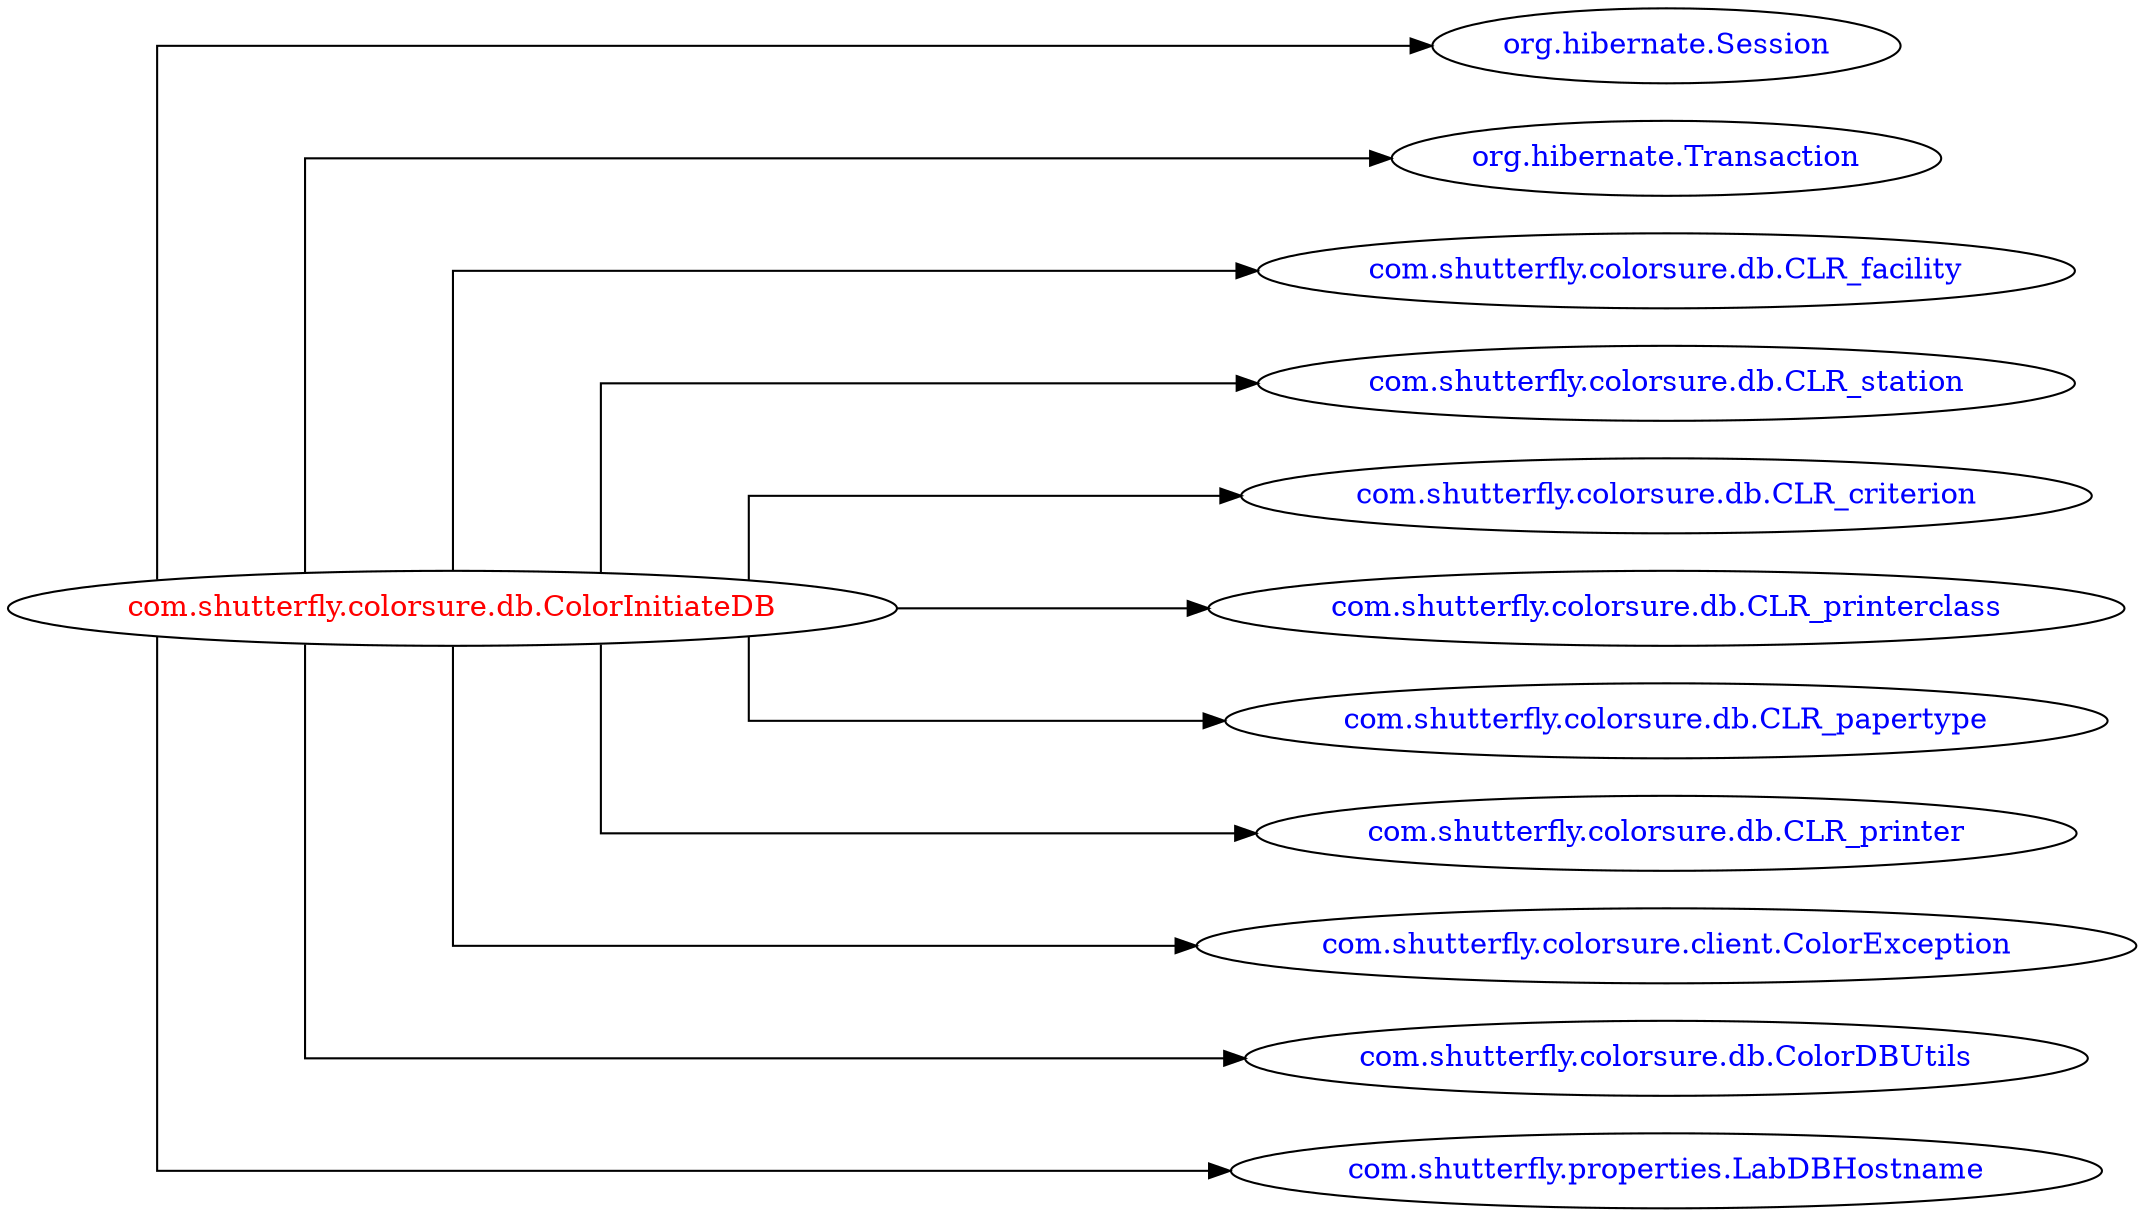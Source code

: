 digraph dependencyGraph {
 concentrate=true;
 ranksep="2.0";
 rankdir="LR"; 
 splines="ortho";
"com.shutterfly.colorsure.db.ColorInitiateDB" [fontcolor="red"];
"org.hibernate.Session" [ fontcolor="blue" ];
"com.shutterfly.colorsure.db.ColorInitiateDB"->"org.hibernate.Session";
"org.hibernate.Transaction" [ fontcolor="blue" ];
"com.shutterfly.colorsure.db.ColorInitiateDB"->"org.hibernate.Transaction";
"com.shutterfly.colorsure.db.CLR_facility" [ fontcolor="blue" ];
"com.shutterfly.colorsure.db.ColorInitiateDB"->"com.shutterfly.colorsure.db.CLR_facility";
"com.shutterfly.colorsure.db.CLR_station" [ fontcolor="blue" ];
"com.shutterfly.colorsure.db.ColorInitiateDB"->"com.shutterfly.colorsure.db.CLR_station";
"com.shutterfly.colorsure.db.CLR_criterion" [ fontcolor="blue" ];
"com.shutterfly.colorsure.db.ColorInitiateDB"->"com.shutterfly.colorsure.db.CLR_criterion";
"com.shutterfly.colorsure.db.CLR_printerclass" [ fontcolor="blue" ];
"com.shutterfly.colorsure.db.ColorInitiateDB"->"com.shutterfly.colorsure.db.CLR_printerclass";
"com.shutterfly.colorsure.db.CLR_papertype" [ fontcolor="blue" ];
"com.shutterfly.colorsure.db.ColorInitiateDB"->"com.shutterfly.colorsure.db.CLR_papertype";
"com.shutterfly.colorsure.db.CLR_printer" [ fontcolor="blue" ];
"com.shutterfly.colorsure.db.ColorInitiateDB"->"com.shutterfly.colorsure.db.CLR_printer";
"com.shutterfly.colorsure.client.ColorException" [ fontcolor="blue" ];
"com.shutterfly.colorsure.db.ColorInitiateDB"->"com.shutterfly.colorsure.client.ColorException";
"com.shutterfly.colorsure.db.ColorDBUtils" [ fontcolor="blue" ];
"com.shutterfly.colorsure.db.ColorInitiateDB"->"com.shutterfly.colorsure.db.ColorDBUtils";
"com.shutterfly.properties.LabDBHostname" [ fontcolor="blue" ];
"com.shutterfly.colorsure.db.ColorInitiateDB"->"com.shutterfly.properties.LabDBHostname";
}